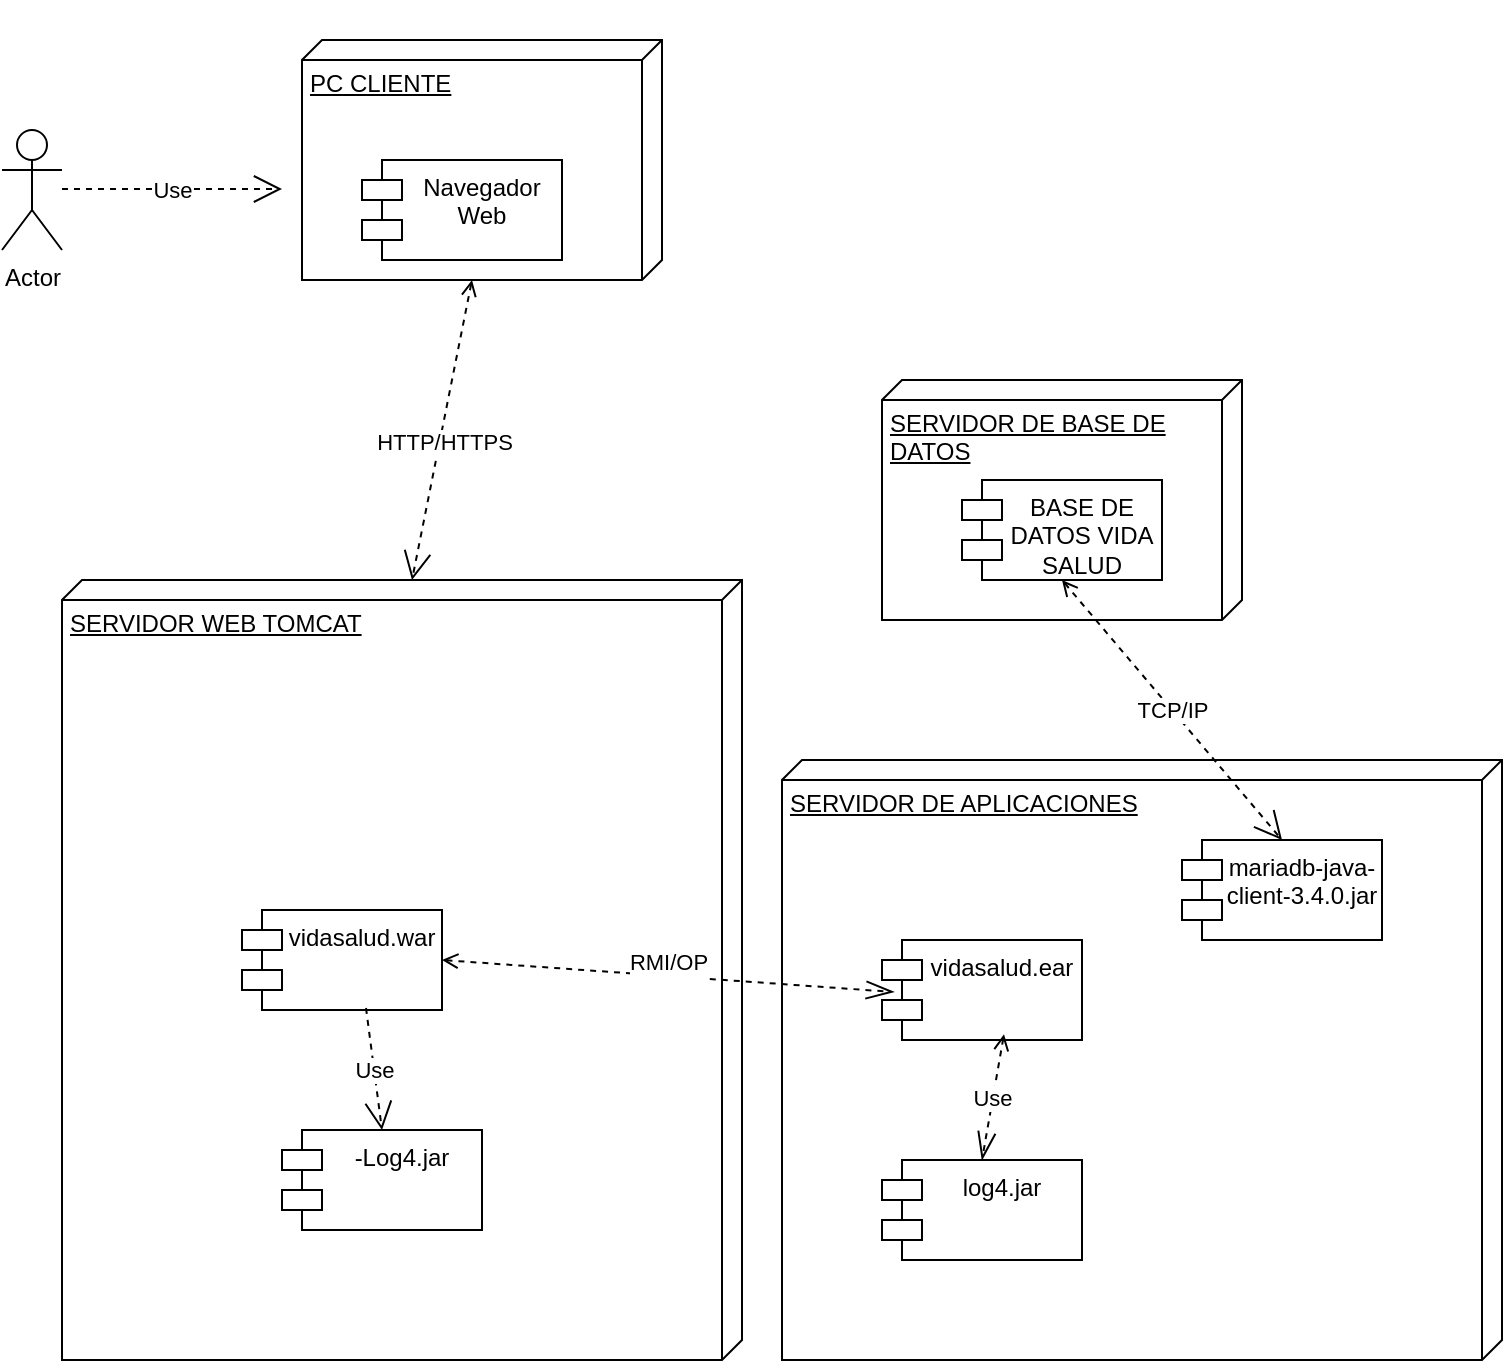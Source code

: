 <mxfile version="24.7.5">
  <diagram name="Page-1" id="IQnJqDeYZVHRsLvpSiJ3">
    <mxGraphModel dx="1434" dy="1880" grid="1" gridSize="10" guides="1" tooltips="1" connect="1" arrows="1" fold="1" page="1" pageScale="1" pageWidth="850" pageHeight="1100" math="0" shadow="0">
      <root>
        <mxCell id="0" />
        <mxCell id="1" parent="0" />
        <mxCell id="Xyj-qc0oV1CKGZ48Yo8w-36" value="SERVIDOR DE APLICACIONES" style="verticalAlign=top;align=left;spacingTop=8;spacingLeft=2;spacingRight=12;shape=cube;size=10;direction=south;fontStyle=4;html=1;whiteSpace=wrap;" parent="1" vertex="1">
          <mxGeometry x="400" y="360" width="360" height="300" as="geometry" />
        </mxCell>
        <mxCell id="Xyj-qc0oV1CKGZ48Yo8w-5" value="Actor" style="shape=umlActor;verticalLabelPosition=bottom;verticalAlign=top;html=1;container=0;" parent="1" vertex="1">
          <mxGeometry x="10" y="45" width="30" height="60" as="geometry" />
        </mxCell>
        <mxCell id="Xyj-qc0oV1CKGZ48Yo8w-6" value="PC CLIENTE" style="verticalAlign=top;align=left;spacingTop=8;spacingLeft=2;spacingRight=12;shape=cube;size=10;direction=south;fontStyle=4;html=1;whiteSpace=wrap;container=0;" parent="1" vertex="1">
          <mxGeometry x="160" width="180" height="120" as="geometry" />
        </mxCell>
        <mxCell id="Xyj-qc0oV1CKGZ48Yo8w-8" value="Navegador Web" style="shape=module;align=left;spacingLeft=20;align=center;verticalAlign=top;whiteSpace=wrap;html=1;container=0;" parent="1" vertex="1">
          <mxGeometry x="190" y="60" width="100" height="50" as="geometry" />
        </mxCell>
        <mxCell id="Xyj-qc0oV1CKGZ48Yo8w-23" value="Use" style="endArrow=open;endSize=12;dashed=1;html=1;rounded=0;" parent="1" edge="1">
          <mxGeometry width="160" relative="1" as="geometry">
            <mxPoint x="40" y="74.5" as="sourcePoint" />
            <mxPoint x="150" y="74.5" as="targetPoint" />
          </mxGeometry>
        </mxCell>
        <mxCell id="Xyj-qc0oV1CKGZ48Yo8w-24" value="" style="endArrow=open;endSize=12;dashed=1;html=1;rounded=0;entryX=0;entryY=0;entryDx=0;entryDy=165;entryPerimeter=0;startArrow=open;startFill=0;exitX=0;exitY=0;exitDx=120;exitDy=95;exitPerimeter=0;" parent="1" source="Xyj-qc0oV1CKGZ48Yo8w-6" target="Xyj-qc0oV1CKGZ48Yo8w-9" edge="1">
          <mxGeometry width="160" relative="1" as="geometry">
            <mxPoint x="290" y="200" as="sourcePoint" />
            <mxPoint x="390" y="170" as="targetPoint" />
          </mxGeometry>
        </mxCell>
        <mxCell id="Xyj-qc0oV1CKGZ48Yo8w-38" value="HTTP/HTTPS" style="edgeLabel;html=1;align=center;verticalAlign=middle;resizable=0;points=[];" parent="Xyj-qc0oV1CKGZ48Yo8w-24" vertex="1" connectable="0">
          <mxGeometry x="0.073" y="2" relative="1" as="geometry">
            <mxPoint as="offset" />
          </mxGeometry>
        </mxCell>
        <mxCell id="Xyj-qc0oV1CKGZ48Yo8w-16" value="SERVIDOR DE BASE DE DATOS" style="verticalAlign=top;align=left;spacingTop=8;spacingLeft=2;spacingRight=12;shape=cube;size=10;direction=south;fontStyle=4;html=1;whiteSpace=wrap;container=0;" parent="1" vertex="1">
          <mxGeometry x="450" y="170" width="180" height="120" as="geometry" />
        </mxCell>
        <mxCell id="Xyj-qc0oV1CKGZ48Yo8w-9" value="SERVIDOR WEB TOMCAT" style="verticalAlign=top;align=left;spacingTop=8;spacingLeft=2;spacingRight=12;shape=cube;size=10;direction=south;fontStyle=4;html=1;whiteSpace=wrap;container=0;" parent="1" vertex="1">
          <mxGeometry x="40" y="270" width="340" height="390" as="geometry" />
        </mxCell>
        <mxCell id="Xyj-qc0oV1CKGZ48Yo8w-20" value="BASE DE DATOS VIDA SALUD" style="shape=module;align=left;spacingLeft=20;align=center;verticalAlign=top;whiteSpace=wrap;html=1;container=0;" parent="1" vertex="1">
          <mxGeometry x="490" y="220" width="100" height="50" as="geometry" />
        </mxCell>
        <mxCell id="Y3_KKFiqaDDhX_Ar9Exh-7" value="" style="group" vertex="1" connectable="0" parent="1">
          <mxGeometry x="450" y="450" width="100" height="160" as="geometry" />
        </mxCell>
        <mxCell id="Y3_KKFiqaDDhX_Ar9Exh-2" value="vidasalud.ear" style="shape=module;align=left;spacingLeft=20;align=center;verticalAlign=top;whiteSpace=wrap;html=1;" vertex="1" parent="Y3_KKFiqaDDhX_Ar9Exh-7">
          <mxGeometry width="100" height="50" as="geometry" />
        </mxCell>
        <mxCell id="Y3_KKFiqaDDhX_Ar9Exh-3" value="log4.jar" style="shape=module;align=left;spacingLeft=20;align=center;verticalAlign=top;whiteSpace=wrap;html=1;" vertex="1" parent="Y3_KKFiqaDDhX_Ar9Exh-7">
          <mxGeometry y="110" width="100" height="50" as="geometry" />
        </mxCell>
        <mxCell id="Y3_KKFiqaDDhX_Ar9Exh-4" value="Use" style="endArrow=openThin;endSize=12;dashed=1;html=1;rounded=0;startArrow=open;startFill=0;endFill=0;exitX=0.61;exitY=0.943;exitDx=0;exitDy=0;exitPerimeter=0;entryX=0.5;entryY=0;entryDx=0;entryDy=0;" edge="1" parent="Y3_KKFiqaDDhX_Ar9Exh-7" source="Y3_KKFiqaDDhX_Ar9Exh-2" target="Y3_KKFiqaDDhX_Ar9Exh-3">
          <mxGeometry width="160" relative="1" as="geometry">
            <mxPoint x="-390" y="90" as="sourcePoint" />
            <mxPoint x="-230" y="90" as="targetPoint" />
          </mxGeometry>
        </mxCell>
        <mxCell id="Y3_KKFiqaDDhX_Ar9Exh-5" value="RMI/OP&lt;div&gt;&lt;br style=&quot;font-size: 12px; background-color: rgb(251, 251, 251);&quot;&gt;&lt;/div&gt;" style="endArrow=openThin;endSize=12;dashed=1;html=1;rounded=0;startArrow=open;startFill=0;endFill=0;exitX=1;exitY=0.5;exitDx=0;exitDy=0;entryX=0.06;entryY=0.52;entryDx=0;entryDy=0;entryPerimeter=0;" edge="1" parent="1" source="Xyj-qc0oV1CKGZ48Yo8w-19" target="Y3_KKFiqaDDhX_Ar9Exh-2">
          <mxGeometry width="160" relative="1" as="geometry">
            <mxPoint x="261" y="610" as="sourcePoint" />
            <mxPoint x="260" y="663" as="targetPoint" />
          </mxGeometry>
        </mxCell>
        <mxCell id="Y3_KKFiqaDDhX_Ar9Exh-10" value="" style="group" vertex="1" connectable="0" parent="1">
          <mxGeometry x="70" y="-20" width="160" height="305" as="geometry" />
        </mxCell>
        <mxCell id="Xyj-qc0oV1CKGZ48Yo8w-37" value="&lt;div&gt;&lt;br&gt;&lt;/div&gt;" style="text;html=1;align=center;verticalAlign=middle;resizable=0;points=[];autosize=1;strokeColor=none;fillColor=none;" parent="Y3_KKFiqaDDhX_Ar9Exh-10" vertex="1">
          <mxGeometry width="20" height="30" as="geometry" />
        </mxCell>
        <mxCell id="Xyj-qc0oV1CKGZ48Yo8w-39" value="" style="group" parent="Y3_KKFiqaDDhX_Ar9Exh-10" vertex="1" connectable="0">
          <mxGeometry x="80" y="340" width="135" height="300" as="geometry" />
        </mxCell>
        <mxCell id="Y3_KKFiqaDDhX_Ar9Exh-9" value="" style="group" vertex="1" connectable="0" parent="Xyj-qc0oV1CKGZ48Yo8w-39">
          <mxGeometry x="-35" y="5" width="135" height="270" as="geometry" />
        </mxCell>
        <mxCell id="Xyj-qc0oV1CKGZ48Yo8w-12" value="-Log4.jar" style="shape=module;align=left;spacingLeft=20;align=center;verticalAlign=top;whiteSpace=wrap;html=1;movable=1;resizable=1;rotatable=1;deletable=1;editable=1;locked=0;connectable=1;container=0;" parent="Y3_KKFiqaDDhX_Ar9Exh-9" vertex="1">
          <mxGeometry x="35" y="220" width="100" height="50" as="geometry" />
        </mxCell>
        <mxCell id="Xyj-qc0oV1CKGZ48Yo8w-19" value="vidasalud.war" style="shape=module;align=left;spacingLeft=20;align=center;verticalAlign=top;whiteSpace=wrap;html=1;movable=1;resizable=1;rotatable=1;deletable=1;editable=1;locked=0;connectable=1;container=0;" parent="Y3_KKFiqaDDhX_Ar9Exh-9" vertex="1">
          <mxGeometry x="15" y="110" width="100" height="50" as="geometry" />
        </mxCell>
        <mxCell id="Xyj-qc0oV1CKGZ48Yo8w-32" value="Use" style="endArrow=open;endSize=12;dashed=1;html=1;rounded=0;exitX=0.62;exitY=0.98;exitDx=0;exitDy=0;exitPerimeter=0;entryX=0.5;entryY=0;entryDx=0;entryDy=0;movable=1;resizable=1;rotatable=1;deletable=1;editable=1;locked=0;connectable=1;" parent="Y3_KKFiqaDDhX_Ar9Exh-9" source="Xyj-qc0oV1CKGZ48Yo8w-19" target="Xyj-qc0oV1CKGZ48Yo8w-12" edge="1">
          <mxGeometry width="160" relative="1" as="geometry">
            <mxPoint x="55" y="200" as="sourcePoint" />
            <mxPoint x="145" y="200" as="targetPoint" />
          </mxGeometry>
        </mxCell>
        <mxCell id="Y3_KKFiqaDDhX_Ar9Exh-11" value="TCP/IP" style="endArrow=open;endSize=12;dashed=1;html=1;rounded=0;entryX=0.5;entryY=0;entryDx=0;entryDy=0;exitX=0.5;exitY=1;exitDx=0;exitDy=0;startArrow=open;startFill=0;" edge="1" parent="1" target="Y3_KKFiqaDDhX_Ar9Exh-12" source="Xyj-qc0oV1CKGZ48Yo8w-20">
          <mxGeometry width="160" relative="1" as="geometry">
            <mxPoint x="882" y="340" as="sourcePoint" />
            <mxPoint x="450" y="440.41" as="targetPoint" />
          </mxGeometry>
        </mxCell>
        <mxCell id="Y3_KKFiqaDDhX_Ar9Exh-12" value="mariadb-java-client-3.4.0.jar" style="shape=module;align=left;spacingLeft=20;align=center;verticalAlign=top;whiteSpace=wrap;html=1;movable=1;resizable=1;rotatable=1;deletable=1;editable=1;locked=0;connectable=1;container=0;" vertex="1" parent="1">
          <mxGeometry x="600" y="400" width="100" height="50" as="geometry" />
        </mxCell>
      </root>
    </mxGraphModel>
  </diagram>
</mxfile>
